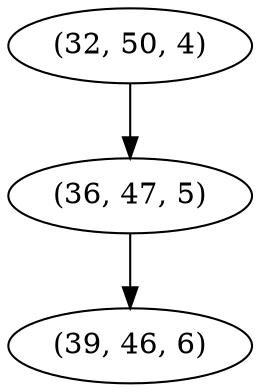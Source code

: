 digraph tree {
    "(32, 50, 4)";
    "(36, 47, 5)";
    "(39, 46, 6)";
    "(32, 50, 4)" -> "(36, 47, 5)";
    "(36, 47, 5)" -> "(39, 46, 6)";
}
